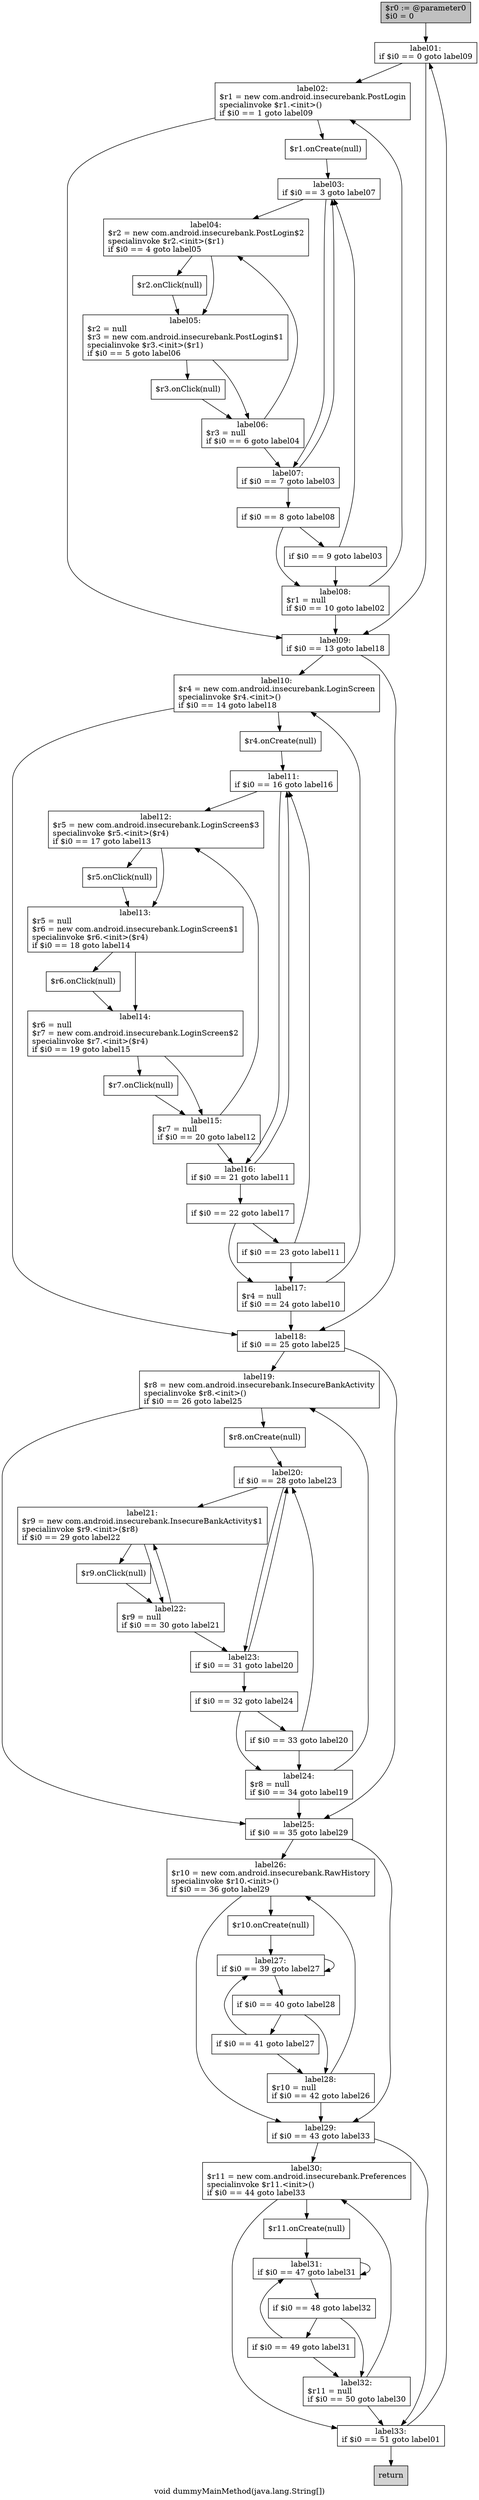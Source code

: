 digraph "void dummyMainMethod(java.lang.String[])" {
    label="void dummyMainMethod(java.lang.String[])";
    node [shape=box];
    "0" [style=filled,fillcolor=gray,label="$r0 := @parameter0\l$i0 = 0\l",];
    "1" [label="label01:\nif $i0 == 0 goto label09\l",];
    "0"->"1";
    "2" [label="label02:\n$r1 = new com.android.insecurebank.PostLogin\lspecialinvoke $r1.<init>()\lif $i0 == 1 goto label09\l",];
    "1"->"2";
    "14" [label="label09:\nif $i0 == 13 goto label18\l",];
    "1"->"14";
    "3" [label="$r1.onCreate(null)\l",];
    "2"->"3";
    "2"->"14";
    "4" [label="label03:\nif $i0 == 3 goto label07\l",];
    "3"->"4";
    "5" [label="label04:\n$r2 = new com.android.insecurebank.PostLogin$2\lspecialinvoke $r2.<init>($r1)\lif $i0 == 4 goto label05\l",];
    "4"->"5";
    "10" [label="label07:\nif $i0 == 7 goto label03\l",];
    "4"->"10";
    "6" [label="$r2.onClick(null)\l",];
    "5"->"6";
    "7" [label="label05:\n$r2 = null\l$r3 = new com.android.insecurebank.PostLogin$1\lspecialinvoke $r3.<init>($r1)\lif $i0 == 5 goto label06\l",];
    "5"->"7";
    "6"->"7";
    "8" [label="$r3.onClick(null)\l",];
    "7"->"8";
    "9" [label="label06:\n$r3 = null\lif $i0 == 6 goto label04\l",];
    "7"->"9";
    "8"->"9";
    "9"->"5";
    "9"->"10";
    "10"->"4";
    "11" [label="if $i0 == 8 goto label08\l",];
    "10"->"11";
    "12" [label="if $i0 == 9 goto label03\l",];
    "11"->"12";
    "13" [label="label08:\n$r1 = null\lif $i0 == 10 goto label02\l",];
    "11"->"13";
    "12"->"4";
    "12"->"13";
    "13"->"2";
    "13"->"14";
    "15" [label="label10:\n$r4 = new com.android.insecurebank.LoginScreen\lspecialinvoke $r4.<init>()\lif $i0 == 14 goto label18\l",];
    "14"->"15";
    "29" [label="label18:\nif $i0 == 25 goto label25\l",];
    "14"->"29";
    "16" [label="$r4.onCreate(null)\l",];
    "15"->"16";
    "15"->"29";
    "17" [label="label11:\nif $i0 == 16 goto label16\l",];
    "16"->"17";
    "18" [label="label12:\n$r5 = new com.android.insecurebank.LoginScreen$3\lspecialinvoke $r5.<init>($r4)\lif $i0 == 17 goto label13\l",];
    "17"->"18";
    "25" [label="label16:\nif $i0 == 21 goto label11\l",];
    "17"->"25";
    "19" [label="$r5.onClick(null)\l",];
    "18"->"19";
    "20" [label="label13:\n$r5 = null\l$r6 = new com.android.insecurebank.LoginScreen$1\lspecialinvoke $r6.<init>($r4)\lif $i0 == 18 goto label14\l",];
    "18"->"20";
    "19"->"20";
    "21" [label="$r6.onClick(null)\l",];
    "20"->"21";
    "22" [label="label14:\n$r6 = null\l$r7 = new com.android.insecurebank.LoginScreen$2\lspecialinvoke $r7.<init>($r4)\lif $i0 == 19 goto label15\l",];
    "20"->"22";
    "21"->"22";
    "23" [label="$r7.onClick(null)\l",];
    "22"->"23";
    "24" [label="label15:\n$r7 = null\lif $i0 == 20 goto label12\l",];
    "22"->"24";
    "23"->"24";
    "24"->"18";
    "24"->"25";
    "25"->"17";
    "26" [label="if $i0 == 22 goto label17\l",];
    "25"->"26";
    "27" [label="if $i0 == 23 goto label11\l",];
    "26"->"27";
    "28" [label="label17:\n$r4 = null\lif $i0 == 24 goto label10\l",];
    "26"->"28";
    "27"->"17";
    "27"->"28";
    "28"->"15";
    "28"->"29";
    "30" [label="label19:\n$r8 = new com.android.insecurebank.InsecureBankActivity\lspecialinvoke $r8.<init>()\lif $i0 == 26 goto label25\l",];
    "29"->"30";
    "40" [label="label25:\nif $i0 == 35 goto label29\l",];
    "29"->"40";
    "31" [label="$r8.onCreate(null)\l",];
    "30"->"31";
    "30"->"40";
    "32" [label="label20:\nif $i0 == 28 goto label23\l",];
    "31"->"32";
    "33" [label="label21:\n$r9 = new com.android.insecurebank.InsecureBankActivity$1\lspecialinvoke $r9.<init>($r8)\lif $i0 == 29 goto label22\l",];
    "32"->"33";
    "36" [label="label23:\nif $i0 == 31 goto label20\l",];
    "32"->"36";
    "34" [label="$r9.onClick(null)\l",];
    "33"->"34";
    "35" [label="label22:\n$r9 = null\lif $i0 == 30 goto label21\l",];
    "33"->"35";
    "34"->"35";
    "35"->"33";
    "35"->"36";
    "36"->"32";
    "37" [label="if $i0 == 32 goto label24\l",];
    "36"->"37";
    "38" [label="if $i0 == 33 goto label20\l",];
    "37"->"38";
    "39" [label="label24:\n$r8 = null\lif $i0 == 34 goto label19\l",];
    "37"->"39";
    "38"->"32";
    "38"->"39";
    "39"->"30";
    "39"->"40";
    "41" [label="label26:\n$r10 = new com.android.insecurebank.RawHistory\lspecialinvoke $r10.<init>()\lif $i0 == 36 goto label29\l",];
    "40"->"41";
    "47" [label="label29:\nif $i0 == 43 goto label33\l",];
    "40"->"47";
    "42" [label="$r10.onCreate(null)\l",];
    "41"->"42";
    "41"->"47";
    "43" [label="label27:\nif $i0 == 39 goto label27\l",];
    "42"->"43";
    "43"->"43";
    "44" [label="if $i0 == 40 goto label28\l",];
    "43"->"44";
    "45" [label="if $i0 == 41 goto label27\l",];
    "44"->"45";
    "46" [label="label28:\n$r10 = null\lif $i0 == 42 goto label26\l",];
    "44"->"46";
    "45"->"43";
    "45"->"46";
    "46"->"41";
    "46"->"47";
    "48" [label="label30:\n$r11 = new com.android.insecurebank.Preferences\lspecialinvoke $r11.<init>()\lif $i0 == 44 goto label33\l",];
    "47"->"48";
    "54" [label="label33:\nif $i0 == 51 goto label01\l",];
    "47"->"54";
    "49" [label="$r11.onCreate(null)\l",];
    "48"->"49";
    "48"->"54";
    "50" [label="label31:\nif $i0 == 47 goto label31\l",];
    "49"->"50";
    "50"->"50";
    "51" [label="if $i0 == 48 goto label32\l",];
    "50"->"51";
    "52" [label="if $i0 == 49 goto label31\l",];
    "51"->"52";
    "53" [label="label32:\n$r11 = null\lif $i0 == 50 goto label30\l",];
    "51"->"53";
    "52"->"50";
    "52"->"53";
    "53"->"48";
    "53"->"54";
    "54"->"1";
    "55" [style=filled,fillcolor=lightgray,label="return\l",];
    "54"->"55";
}
